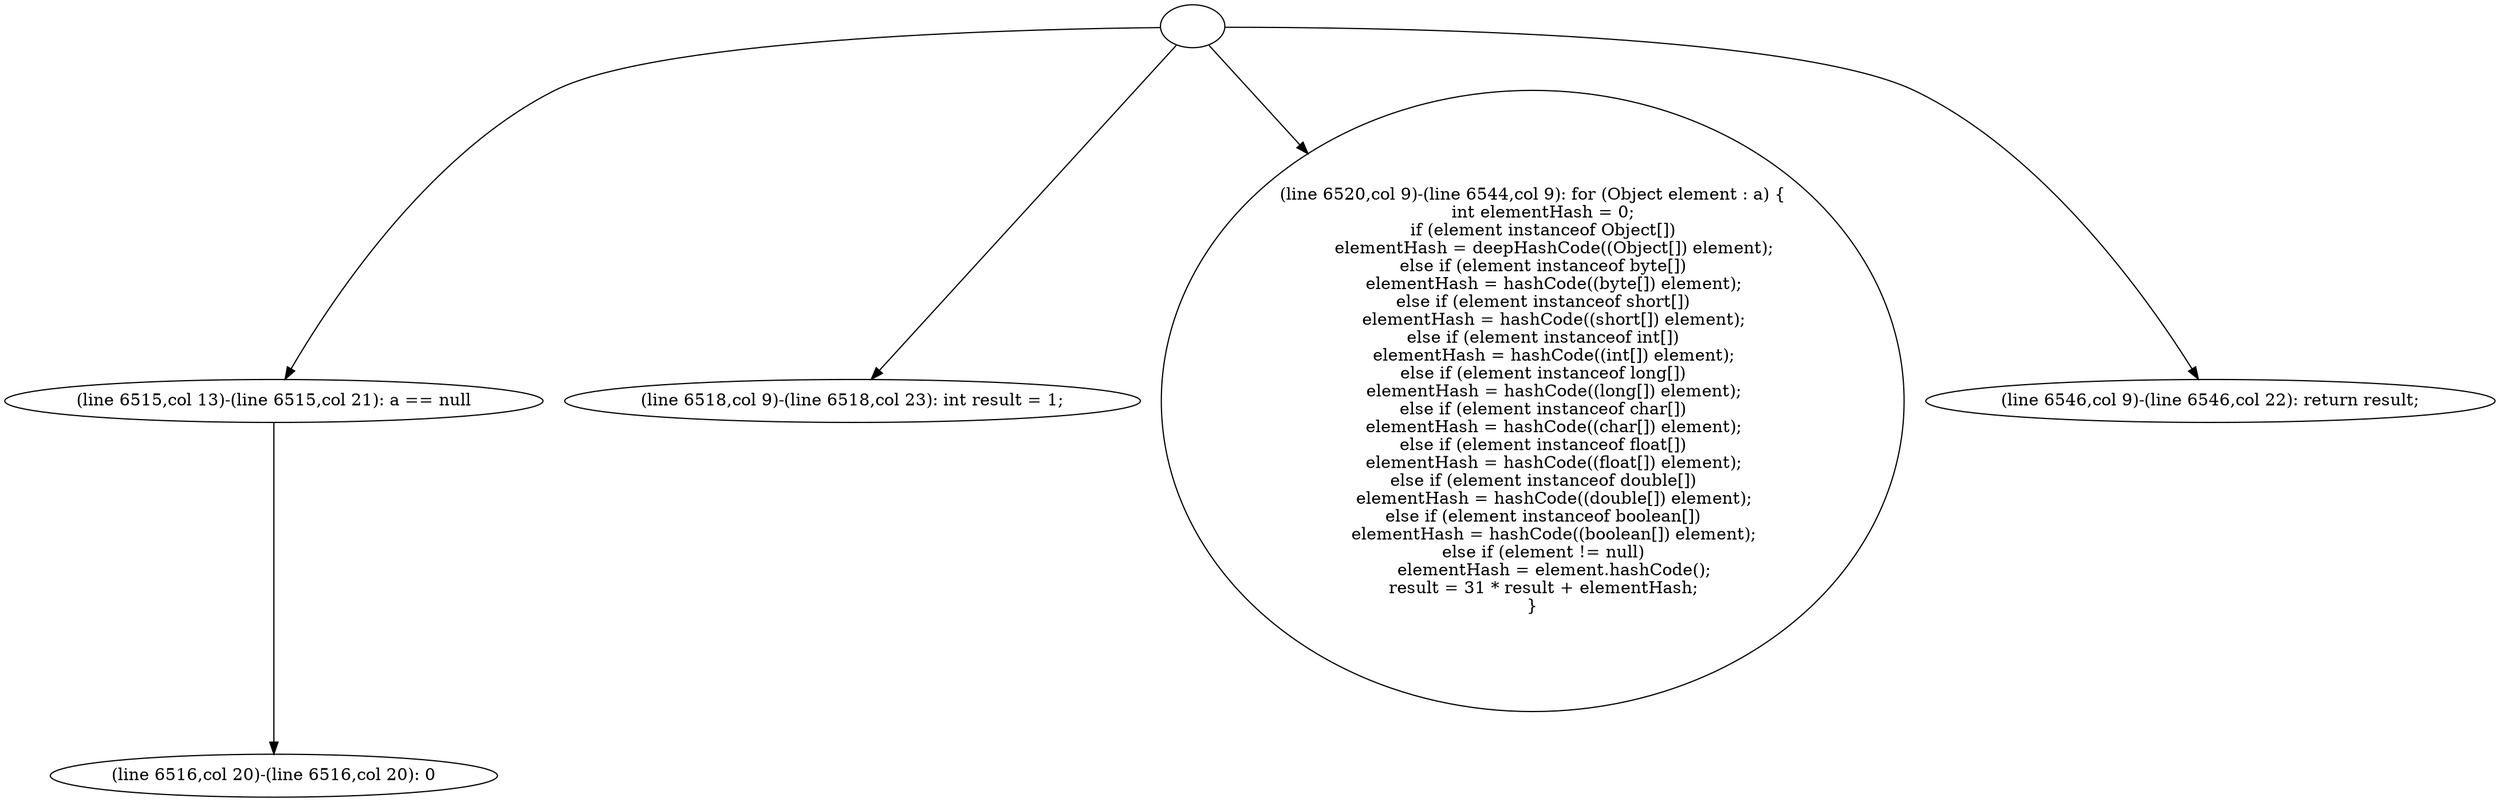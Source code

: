 strict digraph G {
  1 [ label="" ];
  2 [ label="(line 6515,col 13)-(line 6515,col 21): a == null" ];
  3 [ label="(line 6516,col 20)-(line 6516,col 20): 0" ];
  4 [ label="(line 6518,col 9)-(line 6518,col 23): int result = 1;" ];
  5 [ label="(line 6520,col 9)-(line 6544,col 9): for (Object element : a) {
    int elementHash = 0;
    if (element instanceof Object[])
        elementHash = deepHashCode((Object[]) element);
    else if (element instanceof byte[])
        elementHash = hashCode((byte[]) element);
    else if (element instanceof short[])
        elementHash = hashCode((short[]) element);
    else if (element instanceof int[])
        elementHash = hashCode((int[]) element);
    else if (element instanceof long[])
        elementHash = hashCode((long[]) element);
    else if (element instanceof char[])
        elementHash = hashCode((char[]) element);
    else if (element instanceof float[])
        elementHash = hashCode((float[]) element);
    else if (element instanceof double[])
        elementHash = hashCode((double[]) element);
    else if (element instanceof boolean[])
        elementHash = hashCode((boolean[]) element);
    else if (element != null)
        elementHash = element.hashCode();
    result = 31 * result + elementHash;
}" ];
  6 [ label="(line 6546,col 9)-(line 6546,col 22): return result;" ];
  1 -> 2;
  2 -> 3;
  1 -> 4;
  1 -> 5;
  1 -> 6;
}
